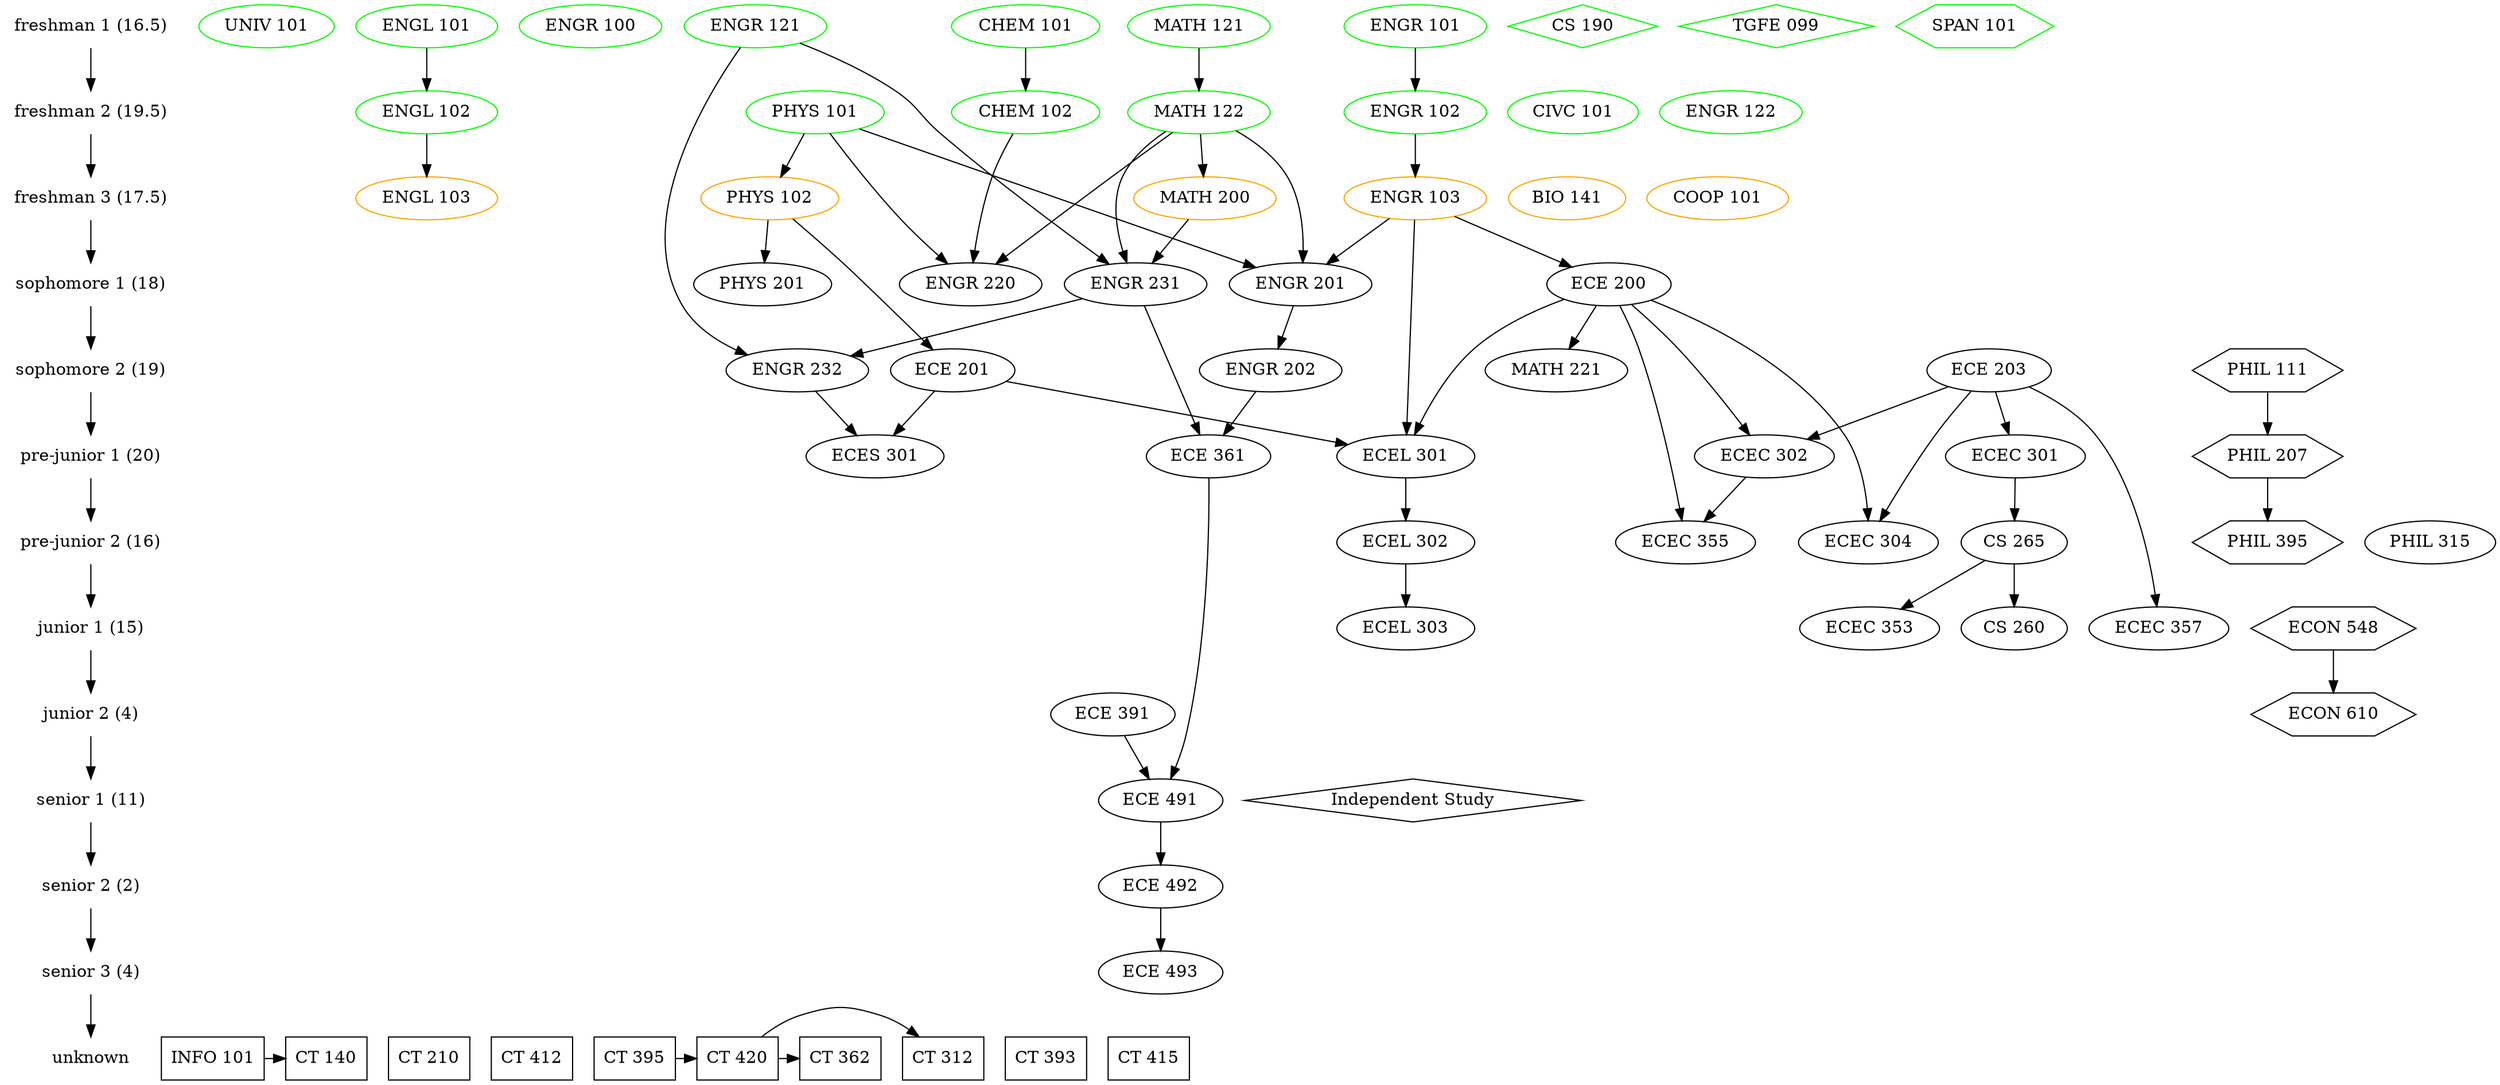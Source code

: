 /* Key:

color:
green = already taken
orange = currently taking
black = not taken

shape:
ellipse = fixed major degree requirement
diamond = free elective
hexagon = general education elective
box = minor degree requirement

*/

digraph Classes {

  { node [shape=plaintext]
    "freshman 1 (16.5)" ->
    "freshman 2 (19.5)" ->
    "freshman 3 (17.5)" ->
    "sophomore 1 (18)" ->
    "sophomore 2 (19)" ->
    "pre-junior 1 (20)" ->
    "pre-junior 2 (16)" ->
    "junior 1 (15)" ->
    "junior 2 (4)" ->
    "senior 1 (11)" ->
    "senior 2 (2)" ->
    "senior 3 (4)" ->
    "unknown"
  }

  { node [color=green]
    { rank=same "freshman 1 (16.5)"
      "UNIV 101"
      "ENGL 101"
      "ENGR 100"
      "CHEM 101"
      "ENGR 101"
      "ENGR 121"
      "MATH 121"

      // AP Credit
      "CS 190" [shape=diamond]
      "TGFE 099" [shape=diamond]
      "SPAN 101" [shape=hexagon]
    }
    { rank=same "freshman 2 (19.5)"
      "CIVC 101"
      "ENGL 102"
      "CHEM 102"
      "ENGR 102"
      "ENGR 122"
      "MATH 122"
      "PHYS 101"
    }
  }
  { node [color=orange]
    { rank=same "freshman 3 (17.5)"
      "ENGL 103"
      "ENGR 103"
      "BIO 141"
      "COOP 101"
      "PHYS 102"
      "MATH 200"
    }
  }
  { rank=same "sophomore 1 (18)"
    "ENGR 231"
    "PHYS 201"
    "ENGR 220"
    "ECE 200"
    "ENGR 201"
  }
  { rank=same "sophomore 2 (19)"
    "ECE 201"
    "ECE 203"
    "ENGR 202"
    "ENGR 232"
    "MATH 221"
    "PHIL 111" [shape=hexagon]
  }
  { rank=same "pre-junior 1 (20)"
    "ECEC 301"
    "ECEC 302"
    "ECEL 301"
    "ECES 301"
    "PHIL 207" [shape=hexagon]
  }
  { rank=same "pre-junior 2 (16)"
    "ECEC 304"
    "ECEC 355"
    "ECEL 302"
    "PHIL 315"
    "CS 265"
    "PHIL 395" [shape=hexagon]
  }
  { rank=same "junior 1 (15)"
    "ECEC 357"
    "ECEL 303"
    "CS 260"
    "ECEC 353"
    "ECON 548" [shape=hexagon]
  }
  { rank=same "junior 2 (4)"
    "ECE 391"
    "ECON 610" [shape=hexagon]
  }
  { rank=same "senior 1 (11)"
    "ECE 491"
    "Independent Study" [shape=diamond]
  }
  { rank=same "senior 2 (2)"
    "ECE 492"
  }
  { rank=same "senior 3 (4)"
    "ECE 493"
  }
  { rank=same "unknown"
    "INFO 101" [shape=box]
    "CT 140" [shape=box]
    "CT 210" [shape=box]
    "CT 412" [shape=box]
    "CT 395" [shape=box]
    "CT 393" [shape=box]
    "CT 415" [shape=box]
    "CT 420" [shape=box]
    "CT 312" [shape=box]
    "CT 362" [shape=box]
  }

  // General Education/Liberal Studies

  "CIVC 101"
  "ENGL 101" -> "ENGL 102" -> "ENGL 103"
  "PHIL 315"
  "UNIV 101"

  "PHIL 111" -> "PHIL 207" -> "PHIL 395"
  "ECON 548" -> "ECON 610"

  // Foundation Requirements

  "BIO 141"
  "CHEM 101" -> "CHEM 102"
  "PHYS 101" -> "PHYS 102" -> "PHYS 201"
  "PHYS 102" -> "ECE 201"
  "MATH 121" -> "MATH 122" -> "MATH 200" -> "ENGR 231"
  "ENGR 101" -> "ENGR 102" -> "ENGR 103" -> "ECE 200" -> "MATH 221"
  "ECE 203"
  {"MATH 122" "PHYS 101" "ENGR 103"} -> "ENGR 201" -> "ENGR 202"
  {"CHEM 102" "MATH 122" "PHYS 101"} -> "ENGR 220"
  {"MATH 122" "ENGR 121"} -> "ENGR 231"
  {"ENGR 231" "ENGR 121"} -> "ENGR 232"

  // Professional Requirements

  "ECE 203" -> "ECEC 301" -> "CS 265" -> "CS 260"
  {"ENGR 202" "ENGR 231"} -> "ECE 361"
  {"ECE 391" "ECE 361"} -> "ECE 491" -> "ECE 492" -> "ECE 493"
  {"ECE 203" "ECE 200"} -> "ECEC 302"
  {"ECE 200" "ECE 203"} -> "ECEC 304"
  "CS 265" -> "ECEC 353"
  {"ECE 200" "ECEC 302"} -> "ECEC 355"
  "ECE 203" -> "ECEC 357"
  {"ENGR 103" "ECE 200" "ECE 201"} -> 
    "ECEL 301" -> "ECEL 302" -> "ECEL 303"
  {"ENGR 232" "ECE 201"} -> "ECES 301"

  // Minor in Security Technology

  "INFO 101" -> "CT 140"
  "CT 210"
  "CT 412"
  "CT 395" -> "CT 420" -> "CT 312"
  "CT 420" -> "CT 362"
  "CT 393"
  "CT 415"
}
